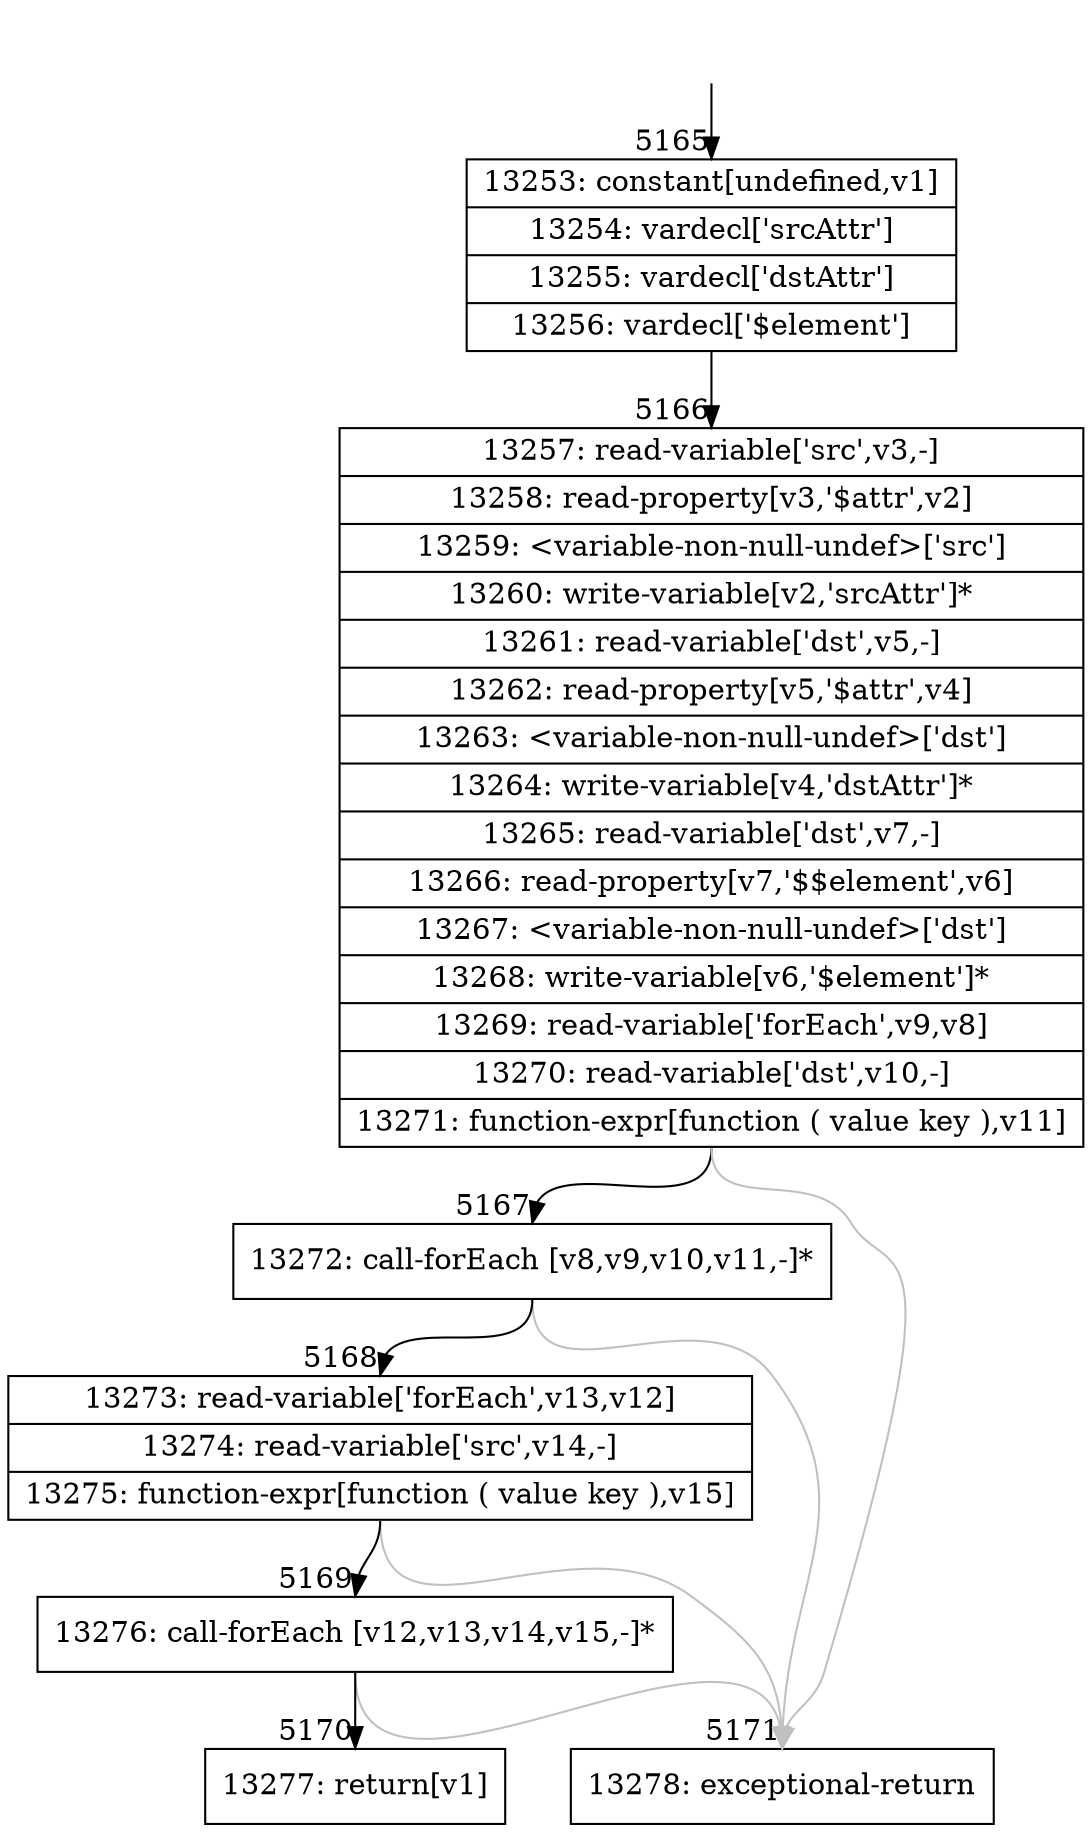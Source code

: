 digraph {
rankdir="TD"
BB_entry383[shape=none,label=""];
BB_entry383 -> BB5165 [tailport=s, headport=n, headlabel="    5165"]
BB5165 [shape=record label="{13253: constant[undefined,v1]|13254: vardecl['srcAttr']|13255: vardecl['dstAttr']|13256: vardecl['$element']}" ] 
BB5165 -> BB5166 [tailport=s, headport=n, headlabel="      5166"]
BB5166 [shape=record label="{13257: read-variable['src',v3,-]|13258: read-property[v3,'$attr',v2]|13259: \<variable-non-null-undef\>['src']|13260: write-variable[v2,'srcAttr']*|13261: read-variable['dst',v5,-]|13262: read-property[v5,'$attr',v4]|13263: \<variable-non-null-undef\>['dst']|13264: write-variable[v4,'dstAttr']*|13265: read-variable['dst',v7,-]|13266: read-property[v7,'$$element',v6]|13267: \<variable-non-null-undef\>['dst']|13268: write-variable[v6,'$element']*|13269: read-variable['forEach',v9,v8]|13270: read-variable['dst',v10,-]|13271: function-expr[function ( value key ),v11]}" ] 
BB5166 -> BB5167 [tailport=s, headport=n, headlabel="      5167"]
BB5166 -> BB5171 [tailport=s, headport=n, color=gray, headlabel="      5171"]
BB5167 [shape=record label="{13272: call-forEach [v8,v9,v10,v11,-]*}" ] 
BB5167 -> BB5168 [tailport=s, headport=n, headlabel="      5168"]
BB5167 -> BB5171 [tailport=s, headport=n, color=gray]
BB5168 [shape=record label="{13273: read-variable['forEach',v13,v12]|13274: read-variable['src',v14,-]|13275: function-expr[function ( value key ),v15]}" ] 
BB5168 -> BB5169 [tailport=s, headport=n, headlabel="      5169"]
BB5168 -> BB5171 [tailport=s, headport=n, color=gray]
BB5169 [shape=record label="{13276: call-forEach [v12,v13,v14,v15,-]*}" ] 
BB5169 -> BB5170 [tailport=s, headport=n, headlabel="      5170"]
BB5169 -> BB5171 [tailport=s, headport=n, color=gray]
BB5170 [shape=record label="{13277: return[v1]}" ] 
BB5171 [shape=record label="{13278: exceptional-return}" ] 
//#$~ 8286
}
